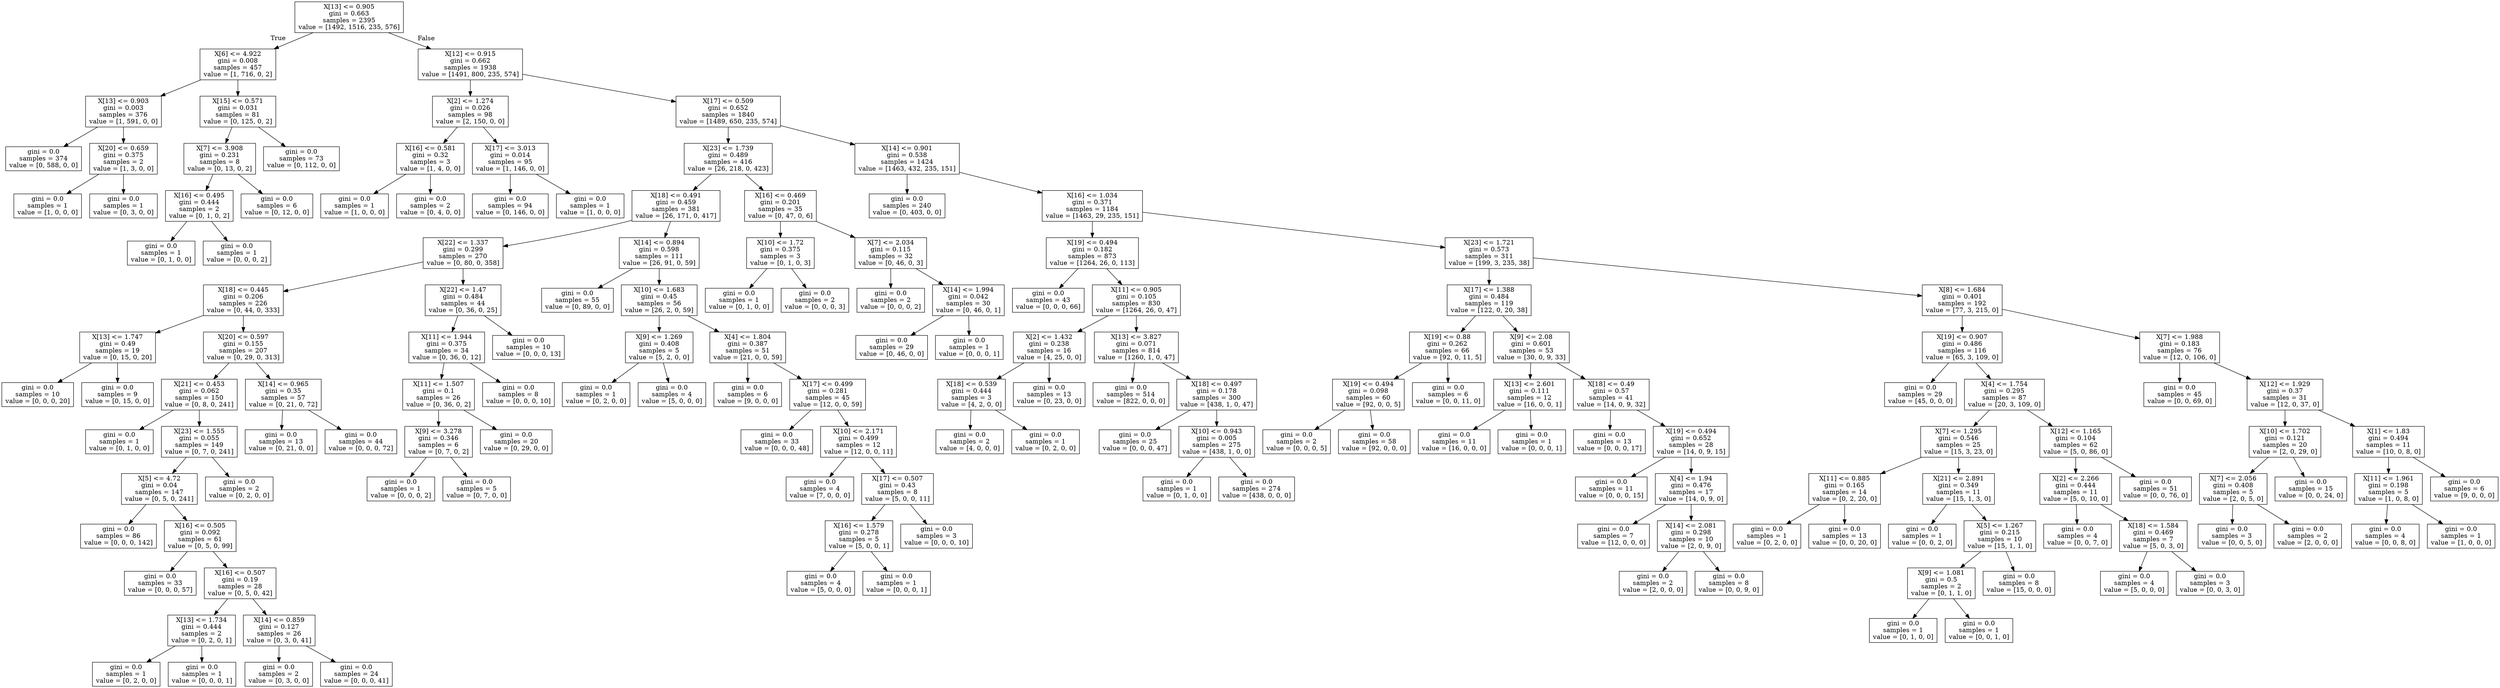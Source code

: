 digraph Tree {
node [shape=box] ;
0 [label="X[13] <= 0.905\ngini = 0.663\nsamples = 2395\nvalue = [1492, 1516, 235, 576]"] ;
1 [label="X[6] <= 4.922\ngini = 0.008\nsamples = 457\nvalue = [1, 716, 0, 2]"] ;
0 -> 1 [labeldistance=2.5, labelangle=45, headlabel="True"] ;
2 [label="X[13] <= 0.903\ngini = 0.003\nsamples = 376\nvalue = [1, 591, 0, 0]"] ;
1 -> 2 ;
3 [label="gini = 0.0\nsamples = 374\nvalue = [0, 588, 0, 0]"] ;
2 -> 3 ;
4 [label="X[20] <= 0.659\ngini = 0.375\nsamples = 2\nvalue = [1, 3, 0, 0]"] ;
2 -> 4 ;
5 [label="gini = 0.0\nsamples = 1\nvalue = [1, 0, 0, 0]"] ;
4 -> 5 ;
6 [label="gini = 0.0\nsamples = 1\nvalue = [0, 3, 0, 0]"] ;
4 -> 6 ;
7 [label="X[15] <= 0.571\ngini = 0.031\nsamples = 81\nvalue = [0, 125, 0, 2]"] ;
1 -> 7 ;
8 [label="X[7] <= 3.908\ngini = 0.231\nsamples = 8\nvalue = [0, 13, 0, 2]"] ;
7 -> 8 ;
9 [label="X[16] <= 0.495\ngini = 0.444\nsamples = 2\nvalue = [0, 1, 0, 2]"] ;
8 -> 9 ;
10 [label="gini = 0.0\nsamples = 1\nvalue = [0, 1, 0, 0]"] ;
9 -> 10 ;
11 [label="gini = 0.0\nsamples = 1\nvalue = [0, 0, 0, 2]"] ;
9 -> 11 ;
12 [label="gini = 0.0\nsamples = 6\nvalue = [0, 12, 0, 0]"] ;
8 -> 12 ;
13 [label="gini = 0.0\nsamples = 73\nvalue = [0, 112, 0, 0]"] ;
7 -> 13 ;
14 [label="X[12] <= 0.915\ngini = 0.662\nsamples = 1938\nvalue = [1491, 800, 235, 574]"] ;
0 -> 14 [labeldistance=2.5, labelangle=-45, headlabel="False"] ;
15 [label="X[2] <= 1.274\ngini = 0.026\nsamples = 98\nvalue = [2, 150, 0, 0]"] ;
14 -> 15 ;
16 [label="X[16] <= 0.581\ngini = 0.32\nsamples = 3\nvalue = [1, 4, 0, 0]"] ;
15 -> 16 ;
17 [label="gini = 0.0\nsamples = 1\nvalue = [1, 0, 0, 0]"] ;
16 -> 17 ;
18 [label="gini = 0.0\nsamples = 2\nvalue = [0, 4, 0, 0]"] ;
16 -> 18 ;
19 [label="X[17] <= 3.013\ngini = 0.014\nsamples = 95\nvalue = [1, 146, 0, 0]"] ;
15 -> 19 ;
20 [label="gini = 0.0\nsamples = 94\nvalue = [0, 146, 0, 0]"] ;
19 -> 20 ;
21 [label="gini = 0.0\nsamples = 1\nvalue = [1, 0, 0, 0]"] ;
19 -> 21 ;
22 [label="X[17] <= 0.509\ngini = 0.652\nsamples = 1840\nvalue = [1489, 650, 235, 574]"] ;
14 -> 22 ;
23 [label="X[23] <= 1.739\ngini = 0.489\nsamples = 416\nvalue = [26, 218, 0, 423]"] ;
22 -> 23 ;
24 [label="X[18] <= 0.491\ngini = 0.459\nsamples = 381\nvalue = [26, 171, 0, 417]"] ;
23 -> 24 ;
25 [label="X[22] <= 1.337\ngini = 0.299\nsamples = 270\nvalue = [0, 80, 0, 358]"] ;
24 -> 25 ;
26 [label="X[18] <= 0.445\ngini = 0.206\nsamples = 226\nvalue = [0, 44, 0, 333]"] ;
25 -> 26 ;
27 [label="X[13] <= 1.747\ngini = 0.49\nsamples = 19\nvalue = [0, 15, 0, 20]"] ;
26 -> 27 ;
28 [label="gini = 0.0\nsamples = 10\nvalue = [0, 0, 0, 20]"] ;
27 -> 28 ;
29 [label="gini = 0.0\nsamples = 9\nvalue = [0, 15, 0, 0]"] ;
27 -> 29 ;
30 [label="X[20] <= 0.597\ngini = 0.155\nsamples = 207\nvalue = [0, 29, 0, 313]"] ;
26 -> 30 ;
31 [label="X[21] <= 0.453\ngini = 0.062\nsamples = 150\nvalue = [0, 8, 0, 241]"] ;
30 -> 31 ;
32 [label="gini = 0.0\nsamples = 1\nvalue = [0, 1, 0, 0]"] ;
31 -> 32 ;
33 [label="X[23] <= 1.555\ngini = 0.055\nsamples = 149\nvalue = [0, 7, 0, 241]"] ;
31 -> 33 ;
34 [label="X[5] <= 4.72\ngini = 0.04\nsamples = 147\nvalue = [0, 5, 0, 241]"] ;
33 -> 34 ;
35 [label="gini = 0.0\nsamples = 86\nvalue = [0, 0, 0, 142]"] ;
34 -> 35 ;
36 [label="X[16] <= 0.505\ngini = 0.092\nsamples = 61\nvalue = [0, 5, 0, 99]"] ;
34 -> 36 ;
37 [label="gini = 0.0\nsamples = 33\nvalue = [0, 0, 0, 57]"] ;
36 -> 37 ;
38 [label="X[16] <= 0.507\ngini = 0.19\nsamples = 28\nvalue = [0, 5, 0, 42]"] ;
36 -> 38 ;
39 [label="X[13] <= 1.734\ngini = 0.444\nsamples = 2\nvalue = [0, 2, 0, 1]"] ;
38 -> 39 ;
40 [label="gini = 0.0\nsamples = 1\nvalue = [0, 2, 0, 0]"] ;
39 -> 40 ;
41 [label="gini = 0.0\nsamples = 1\nvalue = [0, 0, 0, 1]"] ;
39 -> 41 ;
42 [label="X[14] <= 0.859\ngini = 0.127\nsamples = 26\nvalue = [0, 3, 0, 41]"] ;
38 -> 42 ;
43 [label="gini = 0.0\nsamples = 2\nvalue = [0, 3, 0, 0]"] ;
42 -> 43 ;
44 [label="gini = 0.0\nsamples = 24\nvalue = [0, 0, 0, 41]"] ;
42 -> 44 ;
45 [label="gini = 0.0\nsamples = 2\nvalue = [0, 2, 0, 0]"] ;
33 -> 45 ;
46 [label="X[14] <= 0.965\ngini = 0.35\nsamples = 57\nvalue = [0, 21, 0, 72]"] ;
30 -> 46 ;
47 [label="gini = 0.0\nsamples = 13\nvalue = [0, 21, 0, 0]"] ;
46 -> 47 ;
48 [label="gini = 0.0\nsamples = 44\nvalue = [0, 0, 0, 72]"] ;
46 -> 48 ;
49 [label="X[22] <= 1.47\ngini = 0.484\nsamples = 44\nvalue = [0, 36, 0, 25]"] ;
25 -> 49 ;
50 [label="X[11] <= 1.944\ngini = 0.375\nsamples = 34\nvalue = [0, 36, 0, 12]"] ;
49 -> 50 ;
51 [label="X[11] <= 1.507\ngini = 0.1\nsamples = 26\nvalue = [0, 36, 0, 2]"] ;
50 -> 51 ;
52 [label="X[9] <= 3.278\ngini = 0.346\nsamples = 6\nvalue = [0, 7, 0, 2]"] ;
51 -> 52 ;
53 [label="gini = 0.0\nsamples = 1\nvalue = [0, 0, 0, 2]"] ;
52 -> 53 ;
54 [label="gini = 0.0\nsamples = 5\nvalue = [0, 7, 0, 0]"] ;
52 -> 54 ;
55 [label="gini = 0.0\nsamples = 20\nvalue = [0, 29, 0, 0]"] ;
51 -> 55 ;
56 [label="gini = 0.0\nsamples = 8\nvalue = [0, 0, 0, 10]"] ;
50 -> 56 ;
57 [label="gini = 0.0\nsamples = 10\nvalue = [0, 0, 0, 13]"] ;
49 -> 57 ;
58 [label="X[14] <= 0.894\ngini = 0.598\nsamples = 111\nvalue = [26, 91, 0, 59]"] ;
24 -> 58 ;
59 [label="gini = 0.0\nsamples = 55\nvalue = [0, 89, 0, 0]"] ;
58 -> 59 ;
60 [label="X[10] <= 1.683\ngini = 0.45\nsamples = 56\nvalue = [26, 2, 0, 59]"] ;
58 -> 60 ;
61 [label="X[9] <= 1.269\ngini = 0.408\nsamples = 5\nvalue = [5, 2, 0, 0]"] ;
60 -> 61 ;
62 [label="gini = 0.0\nsamples = 1\nvalue = [0, 2, 0, 0]"] ;
61 -> 62 ;
63 [label="gini = 0.0\nsamples = 4\nvalue = [5, 0, 0, 0]"] ;
61 -> 63 ;
64 [label="X[4] <= 1.804\ngini = 0.387\nsamples = 51\nvalue = [21, 0, 0, 59]"] ;
60 -> 64 ;
65 [label="gini = 0.0\nsamples = 6\nvalue = [9, 0, 0, 0]"] ;
64 -> 65 ;
66 [label="X[17] <= 0.499\ngini = 0.281\nsamples = 45\nvalue = [12, 0, 0, 59]"] ;
64 -> 66 ;
67 [label="gini = 0.0\nsamples = 33\nvalue = [0, 0, 0, 48]"] ;
66 -> 67 ;
68 [label="X[10] <= 2.171\ngini = 0.499\nsamples = 12\nvalue = [12, 0, 0, 11]"] ;
66 -> 68 ;
69 [label="gini = 0.0\nsamples = 4\nvalue = [7, 0, 0, 0]"] ;
68 -> 69 ;
70 [label="X[17] <= 0.507\ngini = 0.43\nsamples = 8\nvalue = [5, 0, 0, 11]"] ;
68 -> 70 ;
71 [label="X[16] <= 1.579\ngini = 0.278\nsamples = 5\nvalue = [5, 0, 0, 1]"] ;
70 -> 71 ;
72 [label="gini = 0.0\nsamples = 4\nvalue = [5, 0, 0, 0]"] ;
71 -> 72 ;
73 [label="gini = 0.0\nsamples = 1\nvalue = [0, 0, 0, 1]"] ;
71 -> 73 ;
74 [label="gini = 0.0\nsamples = 3\nvalue = [0, 0, 0, 10]"] ;
70 -> 74 ;
75 [label="X[16] <= 0.469\ngini = 0.201\nsamples = 35\nvalue = [0, 47, 0, 6]"] ;
23 -> 75 ;
76 [label="X[10] <= 1.72\ngini = 0.375\nsamples = 3\nvalue = [0, 1, 0, 3]"] ;
75 -> 76 ;
77 [label="gini = 0.0\nsamples = 1\nvalue = [0, 1, 0, 0]"] ;
76 -> 77 ;
78 [label="gini = 0.0\nsamples = 2\nvalue = [0, 0, 0, 3]"] ;
76 -> 78 ;
79 [label="X[7] <= 2.034\ngini = 0.115\nsamples = 32\nvalue = [0, 46, 0, 3]"] ;
75 -> 79 ;
80 [label="gini = 0.0\nsamples = 2\nvalue = [0, 0, 0, 2]"] ;
79 -> 80 ;
81 [label="X[14] <= 1.994\ngini = 0.042\nsamples = 30\nvalue = [0, 46, 0, 1]"] ;
79 -> 81 ;
82 [label="gini = 0.0\nsamples = 29\nvalue = [0, 46, 0, 0]"] ;
81 -> 82 ;
83 [label="gini = 0.0\nsamples = 1\nvalue = [0, 0, 0, 1]"] ;
81 -> 83 ;
84 [label="X[14] <= 0.901\ngini = 0.538\nsamples = 1424\nvalue = [1463, 432, 235, 151]"] ;
22 -> 84 ;
85 [label="gini = 0.0\nsamples = 240\nvalue = [0, 403, 0, 0]"] ;
84 -> 85 ;
86 [label="X[16] <= 1.034\ngini = 0.371\nsamples = 1184\nvalue = [1463, 29, 235, 151]"] ;
84 -> 86 ;
87 [label="X[19] <= 0.494\ngini = 0.182\nsamples = 873\nvalue = [1264, 26, 0, 113]"] ;
86 -> 87 ;
88 [label="gini = 0.0\nsamples = 43\nvalue = [0, 0, 0, 66]"] ;
87 -> 88 ;
89 [label="X[11] <= 0.905\ngini = 0.105\nsamples = 830\nvalue = [1264, 26, 0, 47]"] ;
87 -> 89 ;
90 [label="X[2] <= 1.432\ngini = 0.238\nsamples = 16\nvalue = [4, 25, 0, 0]"] ;
89 -> 90 ;
91 [label="X[18] <= 0.539\ngini = 0.444\nsamples = 3\nvalue = [4, 2, 0, 0]"] ;
90 -> 91 ;
92 [label="gini = 0.0\nsamples = 2\nvalue = [4, 0, 0, 0]"] ;
91 -> 92 ;
93 [label="gini = 0.0\nsamples = 1\nvalue = [0, 2, 0, 0]"] ;
91 -> 93 ;
94 [label="gini = 0.0\nsamples = 13\nvalue = [0, 23, 0, 0]"] ;
90 -> 94 ;
95 [label="X[13] <= 3.827\ngini = 0.071\nsamples = 814\nvalue = [1260, 1, 0, 47]"] ;
89 -> 95 ;
96 [label="gini = 0.0\nsamples = 514\nvalue = [822, 0, 0, 0]"] ;
95 -> 96 ;
97 [label="X[18] <= 0.497\ngini = 0.178\nsamples = 300\nvalue = [438, 1, 0, 47]"] ;
95 -> 97 ;
98 [label="gini = 0.0\nsamples = 25\nvalue = [0, 0, 0, 47]"] ;
97 -> 98 ;
99 [label="X[10] <= 0.943\ngini = 0.005\nsamples = 275\nvalue = [438, 1, 0, 0]"] ;
97 -> 99 ;
100 [label="gini = 0.0\nsamples = 1\nvalue = [0, 1, 0, 0]"] ;
99 -> 100 ;
101 [label="gini = 0.0\nsamples = 274\nvalue = [438, 0, 0, 0]"] ;
99 -> 101 ;
102 [label="X[23] <= 1.721\ngini = 0.573\nsamples = 311\nvalue = [199, 3, 235, 38]"] ;
86 -> 102 ;
103 [label="X[17] <= 1.388\ngini = 0.484\nsamples = 119\nvalue = [122, 0, 20, 38]"] ;
102 -> 103 ;
104 [label="X[19] <= 0.88\ngini = 0.262\nsamples = 66\nvalue = [92, 0, 11, 5]"] ;
103 -> 104 ;
105 [label="X[19] <= 0.494\ngini = 0.098\nsamples = 60\nvalue = [92, 0, 0, 5]"] ;
104 -> 105 ;
106 [label="gini = 0.0\nsamples = 2\nvalue = [0, 0, 0, 5]"] ;
105 -> 106 ;
107 [label="gini = 0.0\nsamples = 58\nvalue = [92, 0, 0, 0]"] ;
105 -> 107 ;
108 [label="gini = 0.0\nsamples = 6\nvalue = [0, 0, 11, 0]"] ;
104 -> 108 ;
109 [label="X[9] <= 2.08\ngini = 0.601\nsamples = 53\nvalue = [30, 0, 9, 33]"] ;
103 -> 109 ;
110 [label="X[13] <= 2.601\ngini = 0.111\nsamples = 12\nvalue = [16, 0, 0, 1]"] ;
109 -> 110 ;
111 [label="gini = 0.0\nsamples = 11\nvalue = [16, 0, 0, 0]"] ;
110 -> 111 ;
112 [label="gini = 0.0\nsamples = 1\nvalue = [0, 0, 0, 1]"] ;
110 -> 112 ;
113 [label="X[18] <= 0.49\ngini = 0.57\nsamples = 41\nvalue = [14, 0, 9, 32]"] ;
109 -> 113 ;
114 [label="gini = 0.0\nsamples = 13\nvalue = [0, 0, 0, 17]"] ;
113 -> 114 ;
115 [label="X[19] <= 0.494\ngini = 0.652\nsamples = 28\nvalue = [14, 0, 9, 15]"] ;
113 -> 115 ;
116 [label="gini = 0.0\nsamples = 11\nvalue = [0, 0, 0, 15]"] ;
115 -> 116 ;
117 [label="X[4] <= 1.94\ngini = 0.476\nsamples = 17\nvalue = [14, 0, 9, 0]"] ;
115 -> 117 ;
118 [label="gini = 0.0\nsamples = 7\nvalue = [12, 0, 0, 0]"] ;
117 -> 118 ;
119 [label="X[14] <= 2.081\ngini = 0.298\nsamples = 10\nvalue = [2, 0, 9, 0]"] ;
117 -> 119 ;
120 [label="gini = 0.0\nsamples = 2\nvalue = [2, 0, 0, 0]"] ;
119 -> 120 ;
121 [label="gini = 0.0\nsamples = 8\nvalue = [0, 0, 9, 0]"] ;
119 -> 121 ;
122 [label="X[8] <= 1.684\ngini = 0.401\nsamples = 192\nvalue = [77, 3, 215, 0]"] ;
102 -> 122 ;
123 [label="X[19] <= 0.907\ngini = 0.486\nsamples = 116\nvalue = [65, 3, 109, 0]"] ;
122 -> 123 ;
124 [label="gini = 0.0\nsamples = 29\nvalue = [45, 0, 0, 0]"] ;
123 -> 124 ;
125 [label="X[4] <= 1.754\ngini = 0.295\nsamples = 87\nvalue = [20, 3, 109, 0]"] ;
123 -> 125 ;
126 [label="X[7] <= 1.295\ngini = 0.546\nsamples = 25\nvalue = [15, 3, 23, 0]"] ;
125 -> 126 ;
127 [label="X[11] <= 0.885\ngini = 0.165\nsamples = 14\nvalue = [0, 2, 20, 0]"] ;
126 -> 127 ;
128 [label="gini = 0.0\nsamples = 1\nvalue = [0, 2, 0, 0]"] ;
127 -> 128 ;
129 [label="gini = 0.0\nsamples = 13\nvalue = [0, 0, 20, 0]"] ;
127 -> 129 ;
130 [label="X[21] <= 2.891\ngini = 0.349\nsamples = 11\nvalue = [15, 1, 3, 0]"] ;
126 -> 130 ;
131 [label="gini = 0.0\nsamples = 1\nvalue = [0, 0, 2, 0]"] ;
130 -> 131 ;
132 [label="X[5] <= 1.267\ngini = 0.215\nsamples = 10\nvalue = [15, 1, 1, 0]"] ;
130 -> 132 ;
133 [label="X[9] <= 1.081\ngini = 0.5\nsamples = 2\nvalue = [0, 1, 1, 0]"] ;
132 -> 133 ;
134 [label="gini = 0.0\nsamples = 1\nvalue = [0, 1, 0, 0]"] ;
133 -> 134 ;
135 [label="gini = 0.0\nsamples = 1\nvalue = [0, 0, 1, 0]"] ;
133 -> 135 ;
136 [label="gini = 0.0\nsamples = 8\nvalue = [15, 0, 0, 0]"] ;
132 -> 136 ;
137 [label="X[12] <= 1.165\ngini = 0.104\nsamples = 62\nvalue = [5, 0, 86, 0]"] ;
125 -> 137 ;
138 [label="X[2] <= 2.266\ngini = 0.444\nsamples = 11\nvalue = [5, 0, 10, 0]"] ;
137 -> 138 ;
139 [label="gini = 0.0\nsamples = 4\nvalue = [0, 0, 7, 0]"] ;
138 -> 139 ;
140 [label="X[18] <= 1.584\ngini = 0.469\nsamples = 7\nvalue = [5, 0, 3, 0]"] ;
138 -> 140 ;
141 [label="gini = 0.0\nsamples = 4\nvalue = [5, 0, 0, 0]"] ;
140 -> 141 ;
142 [label="gini = 0.0\nsamples = 3\nvalue = [0, 0, 3, 0]"] ;
140 -> 142 ;
143 [label="gini = 0.0\nsamples = 51\nvalue = [0, 0, 76, 0]"] ;
137 -> 143 ;
144 [label="X[7] <= 1.988\ngini = 0.183\nsamples = 76\nvalue = [12, 0, 106, 0]"] ;
122 -> 144 ;
145 [label="gini = 0.0\nsamples = 45\nvalue = [0, 0, 69, 0]"] ;
144 -> 145 ;
146 [label="X[12] <= 1.929\ngini = 0.37\nsamples = 31\nvalue = [12, 0, 37, 0]"] ;
144 -> 146 ;
147 [label="X[10] <= 1.702\ngini = 0.121\nsamples = 20\nvalue = [2, 0, 29, 0]"] ;
146 -> 147 ;
148 [label="X[7] <= 2.056\ngini = 0.408\nsamples = 5\nvalue = [2, 0, 5, 0]"] ;
147 -> 148 ;
149 [label="gini = 0.0\nsamples = 3\nvalue = [0, 0, 5, 0]"] ;
148 -> 149 ;
150 [label="gini = 0.0\nsamples = 2\nvalue = [2, 0, 0, 0]"] ;
148 -> 150 ;
151 [label="gini = 0.0\nsamples = 15\nvalue = [0, 0, 24, 0]"] ;
147 -> 151 ;
152 [label="X[1] <= 1.83\ngini = 0.494\nsamples = 11\nvalue = [10, 0, 8, 0]"] ;
146 -> 152 ;
153 [label="X[11] <= 1.961\ngini = 0.198\nsamples = 5\nvalue = [1, 0, 8, 0]"] ;
152 -> 153 ;
154 [label="gini = 0.0\nsamples = 4\nvalue = [0, 0, 8, 0]"] ;
153 -> 154 ;
155 [label="gini = 0.0\nsamples = 1\nvalue = [1, 0, 0, 0]"] ;
153 -> 155 ;
156 [label="gini = 0.0\nsamples = 6\nvalue = [9, 0, 0, 0]"] ;
152 -> 156 ;
}